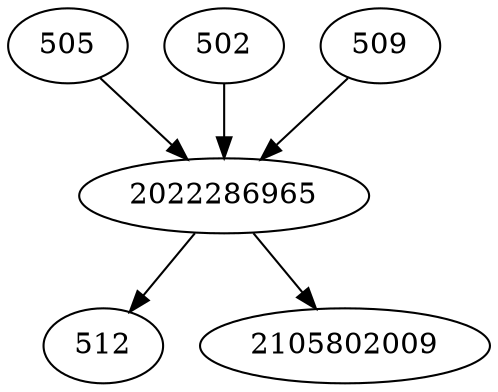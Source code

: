 strict digraph  {
512;
505;
2022286965;
502;
2105802009;
509;
505 -> 2022286965;
2022286965 -> 2105802009;
2022286965 -> 512;
502 -> 2022286965;
509 -> 2022286965;
}
